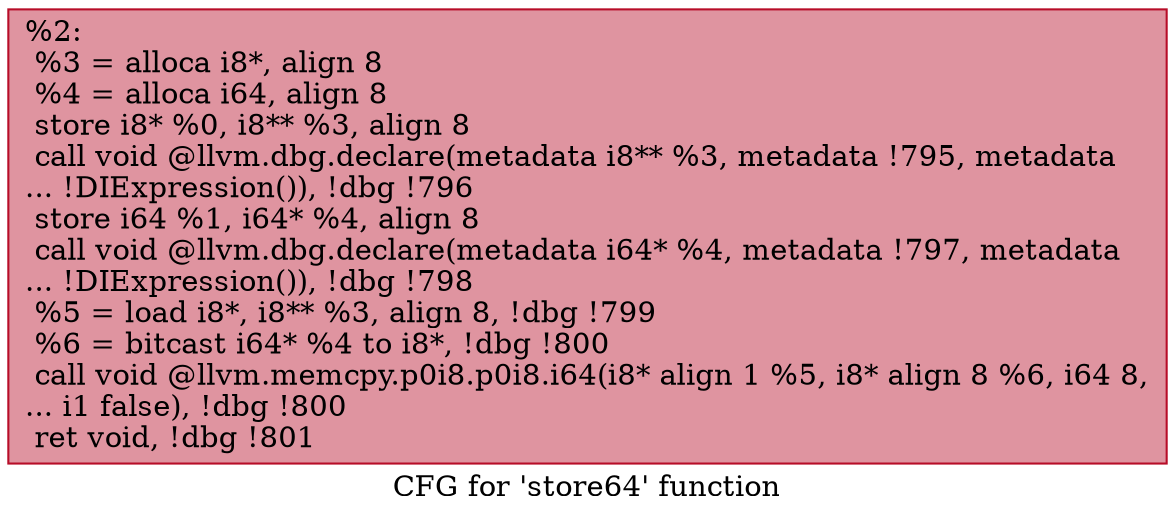 digraph "CFG for 'store64' function" {
	label="CFG for 'store64' function";

	Node0x2285f90 [shape=record,color="#b70d28ff", style=filled, fillcolor="#b70d2870",label="{%2:\l  %3 = alloca i8*, align 8\l  %4 = alloca i64, align 8\l  store i8* %0, i8** %3, align 8\l  call void @llvm.dbg.declare(metadata i8** %3, metadata !795, metadata\l... !DIExpression()), !dbg !796\l  store i64 %1, i64* %4, align 8\l  call void @llvm.dbg.declare(metadata i64* %4, metadata !797, metadata\l... !DIExpression()), !dbg !798\l  %5 = load i8*, i8** %3, align 8, !dbg !799\l  %6 = bitcast i64* %4 to i8*, !dbg !800\l  call void @llvm.memcpy.p0i8.p0i8.i64(i8* align 1 %5, i8* align 8 %6, i64 8,\l... i1 false), !dbg !800\l  ret void, !dbg !801\l}"];
}
